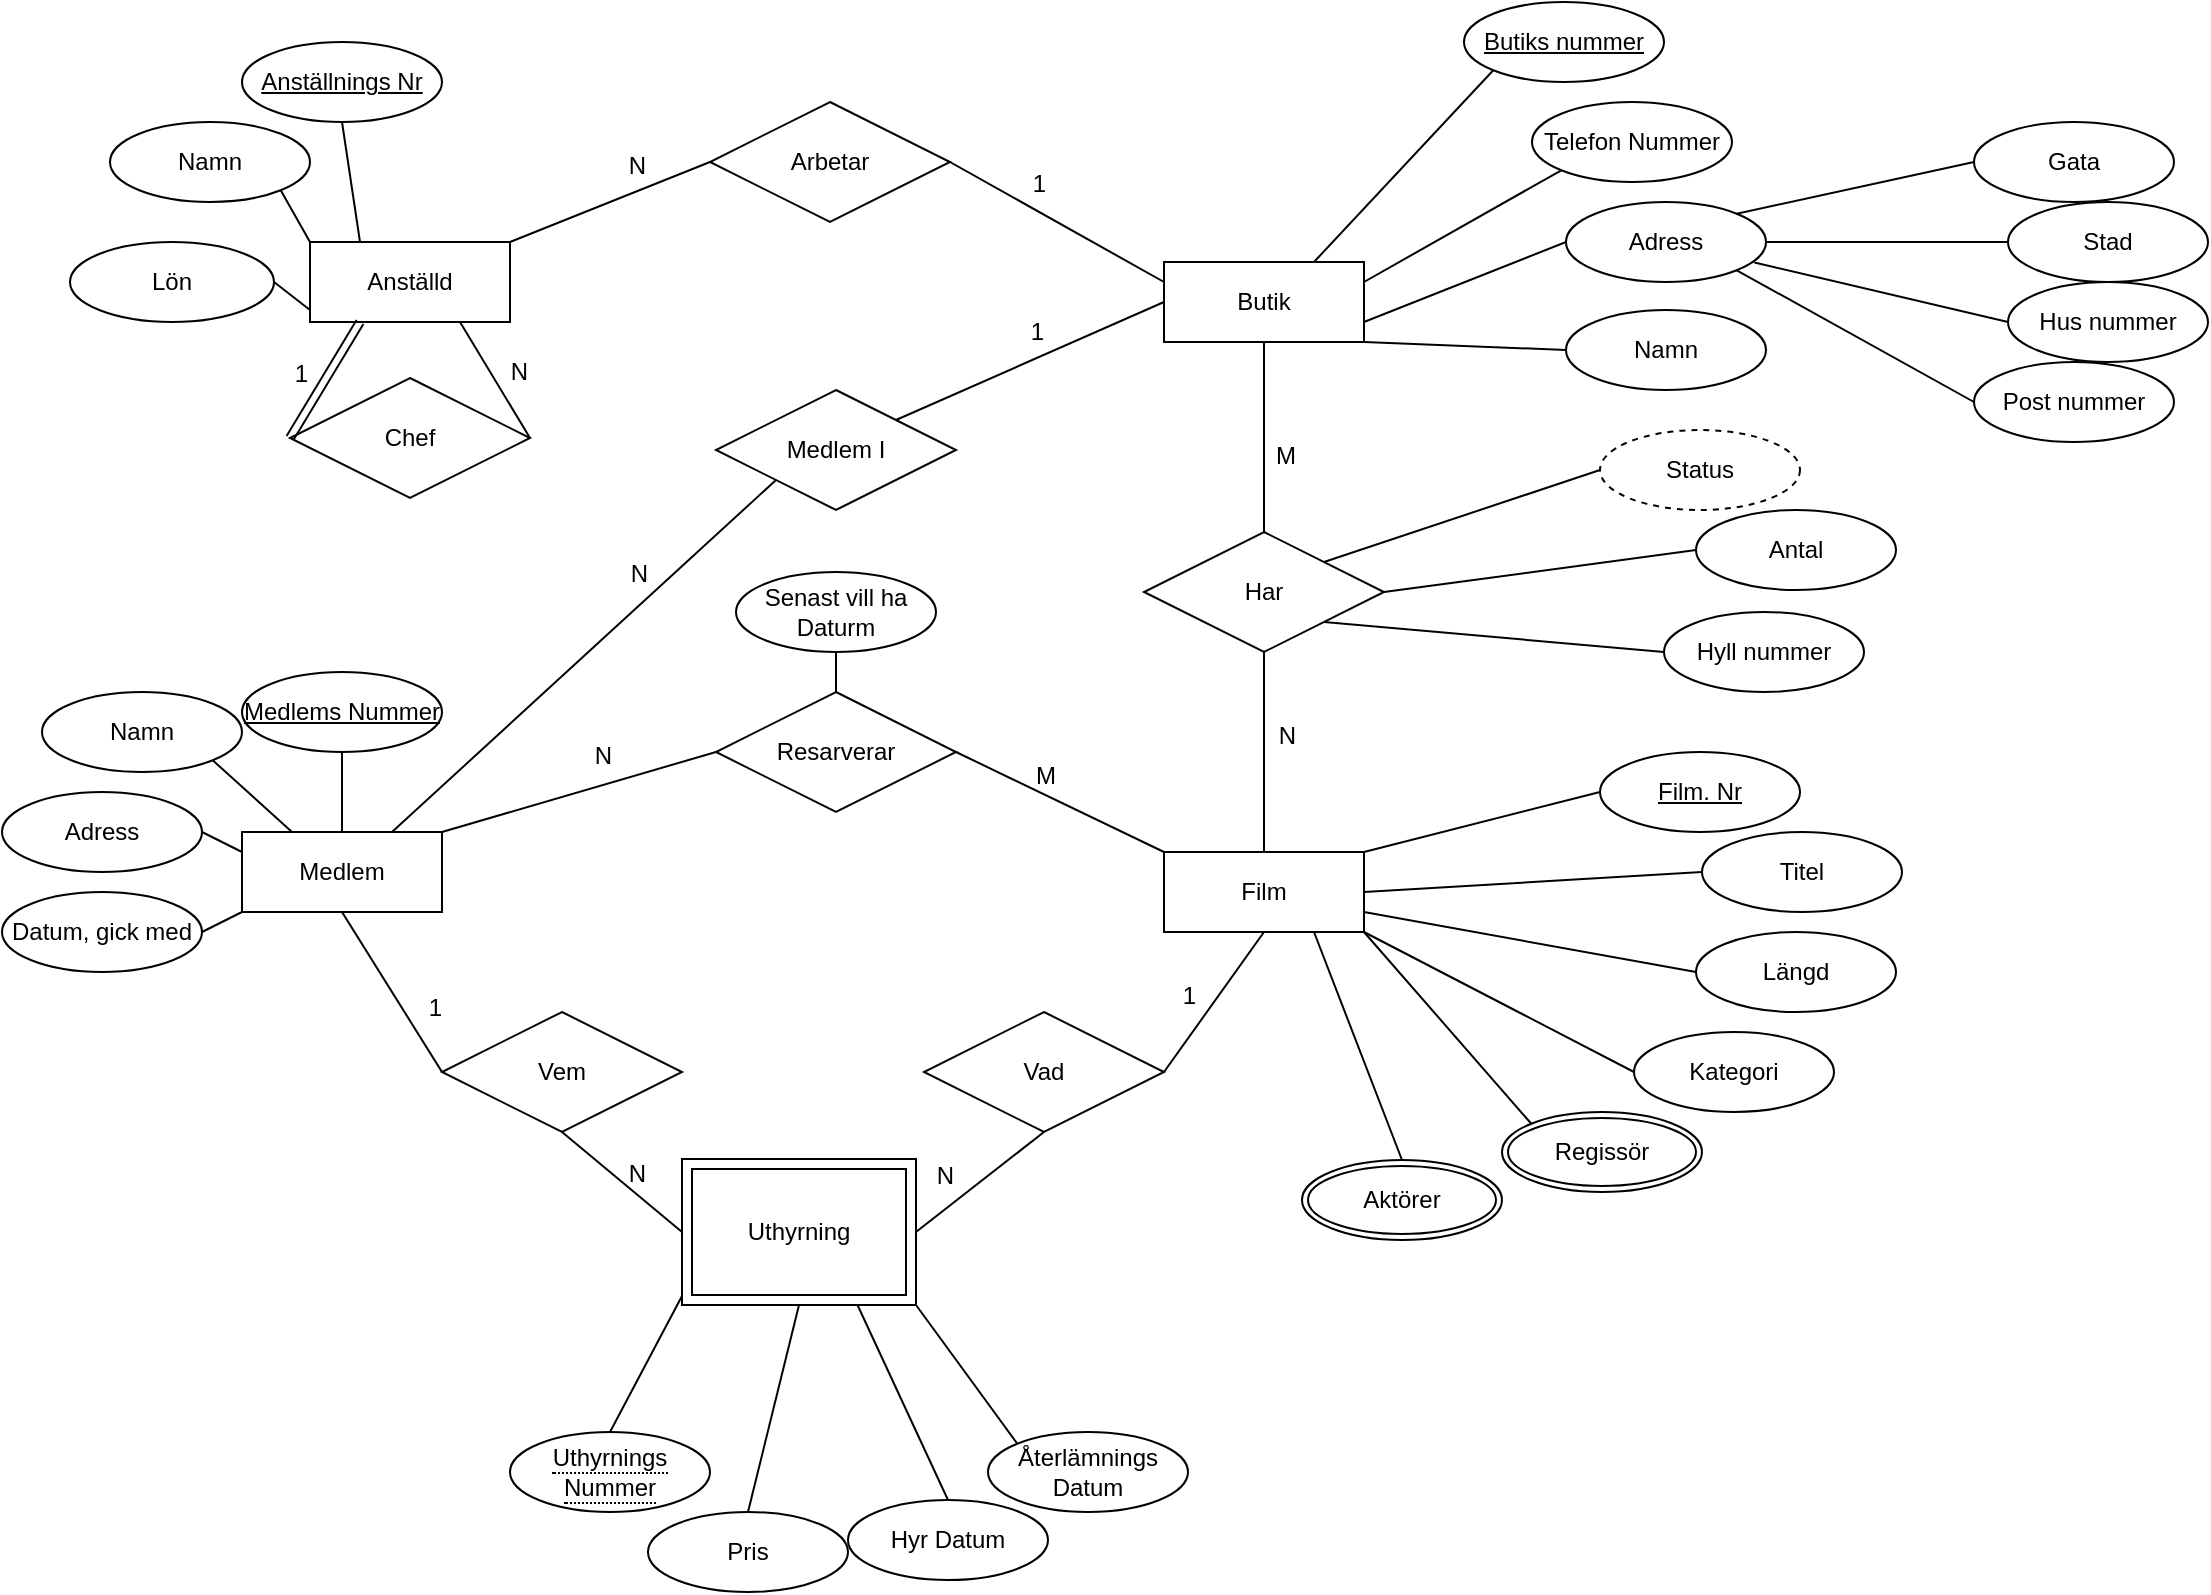 <mxfile>
    <diagram id="vg8-pCQorFsbrzL5642W" name="Page-1">
        <mxGraphModel dx="2460" dy="1201" grid="1" gridSize="17" guides="1" tooltips="1" connect="1" arrows="1" fold="1" page="0" pageScale="1" pageWidth="827" pageHeight="1169" background="none" math="0" shadow="0">
            <root>
                <mxCell id="0"/>
                <mxCell id="1" parent="0"/>
                <mxCell id="2" value="Butik" style="whiteSpace=wrap;html=1;align=center;" parent="1" vertex="1">
                    <mxGeometry x="394" y="95" width="100" height="40" as="geometry"/>
                </mxCell>
                <mxCell id="4" value="Anställd" style="whiteSpace=wrap;html=1;align=center;" parent="1" vertex="1">
                    <mxGeometry x="-33" y="85" width="100" height="40" as="geometry"/>
                </mxCell>
                <mxCell id="5" value="Telefon Nummer" style="ellipse;whiteSpace=wrap;html=1;align=center;" parent="1" vertex="1">
                    <mxGeometry x="578" y="15" width="100" height="40" as="geometry"/>
                </mxCell>
                <mxCell id="7" value="Butiks nummer" style="ellipse;whiteSpace=wrap;html=1;align=center;fontStyle=4;" parent="1" vertex="1">
                    <mxGeometry x="544" y="-35" width="100" height="40" as="geometry"/>
                </mxCell>
                <mxCell id="15" value="" style="endArrow=none;html=1;rounded=0;exitX=1;exitY=0.25;exitDx=0;exitDy=0;entryX=0;entryY=1;entryDx=0;entryDy=0;" parent="1" source="2" target="5" edge="1">
                    <mxGeometry relative="1" as="geometry">
                        <mxPoint x="520" y="75" as="sourcePoint"/>
                        <mxPoint x="650" y="95" as="targetPoint"/>
                    </mxGeometry>
                </mxCell>
                <mxCell id="16" value="" style="endArrow=none;html=1;rounded=0;exitX=0.75;exitY=0;exitDx=0;exitDy=0;entryX=0;entryY=1;entryDx=0;entryDy=0;" parent="1" source="2" target="7" edge="1">
                    <mxGeometry relative="1" as="geometry">
                        <mxPoint x="470" y="65" as="sourcePoint"/>
                        <mxPoint x="740" y="125" as="targetPoint"/>
                    </mxGeometry>
                </mxCell>
                <mxCell id="19" value="Adress&lt;br&gt;" style="ellipse;whiteSpace=wrap;html=1;align=center;" parent="1" vertex="1">
                    <mxGeometry x="595" y="65" width="100" height="40" as="geometry"/>
                </mxCell>
                <mxCell id="20" value="" style="endArrow=none;html=1;rounded=0;exitX=1;exitY=0.75;exitDx=0;exitDy=0;entryX=0;entryY=0.5;entryDx=0;entryDy=0;" parent="1" source="2" target="19" edge="1">
                    <mxGeometry relative="1" as="geometry">
                        <mxPoint x="520" y="95" as="sourcePoint"/>
                        <mxPoint x="630" y="85" as="targetPoint"/>
                    </mxGeometry>
                </mxCell>
                <mxCell id="23" value="Namn" style="ellipse;whiteSpace=wrap;html=1;align=center;" parent="1" vertex="1">
                    <mxGeometry x="595" y="119" width="100" height="40" as="geometry"/>
                </mxCell>
                <mxCell id="24" value="Namn" style="ellipse;whiteSpace=wrap;html=1;align=center;" parent="1" vertex="1">
                    <mxGeometry x="-133" y="25" width="100" height="40" as="geometry"/>
                </mxCell>
                <mxCell id="26" value="Lön" style="ellipse;whiteSpace=wrap;html=1;align=center;" parent="1" vertex="1">
                    <mxGeometry x="-153" y="85" width="102" height="40" as="geometry"/>
                </mxCell>
                <mxCell id="27" value="&lt;u&gt;Anställnings Nr&lt;/u&gt;" style="ellipse;whiteSpace=wrap;html=1;align=center;" parent="1" vertex="1">
                    <mxGeometry x="-67" y="-15" width="100" height="40" as="geometry"/>
                </mxCell>
                <mxCell id="28" value="Medlem&lt;br&gt;" style="whiteSpace=wrap;html=1;align=center;" parent="1" vertex="1">
                    <mxGeometry x="-67" y="380" width="100" height="40" as="geometry"/>
                </mxCell>
                <mxCell id="29" value="Namn" style="ellipse;whiteSpace=wrap;html=1;align=center;" parent="1" vertex="1">
                    <mxGeometry x="-167" y="310" width="100" height="40" as="geometry"/>
                </mxCell>
                <mxCell id="30" value="Adress" style="ellipse;whiteSpace=wrap;html=1;align=center;" parent="1" vertex="1">
                    <mxGeometry x="-187" y="360" width="100" height="40" as="geometry"/>
                </mxCell>
                <mxCell id="31" value="Datum, gick med" style="ellipse;whiteSpace=wrap;html=1;align=center;" parent="1" vertex="1">
                    <mxGeometry x="-187" y="410" width="100" height="40" as="geometry"/>
                </mxCell>
                <mxCell id="32" value="&lt;u&gt;Medlems Nummer&lt;/u&gt;" style="ellipse;whiteSpace=wrap;html=1;align=center;" parent="1" vertex="1">
                    <mxGeometry x="-67" y="300" width="100" height="40" as="geometry"/>
                </mxCell>
                <mxCell id="33" value="Film" style="whiteSpace=wrap;html=1;align=center;" parent="1" vertex="1">
                    <mxGeometry x="394" y="390" width="100" height="40" as="geometry"/>
                </mxCell>
                <mxCell id="34" value="Titel" style="ellipse;whiteSpace=wrap;html=1;align=center;" parent="1" vertex="1">
                    <mxGeometry x="663" y="380" width="100" height="40" as="geometry"/>
                </mxCell>
                <mxCell id="35" value="Längd" style="ellipse;whiteSpace=wrap;html=1;align=center;" parent="1" vertex="1">
                    <mxGeometry x="660" y="430" width="100" height="40" as="geometry"/>
                </mxCell>
                <mxCell id="36" value="&lt;u&gt;Film. Nr&lt;/u&gt;" style="ellipse;whiteSpace=wrap;html=1;align=center;" parent="1" vertex="1">
                    <mxGeometry x="612" y="340" width="100" height="40" as="geometry"/>
                </mxCell>
                <mxCell id="37" value="Kategori" style="ellipse;whiteSpace=wrap;html=1;align=center;" parent="1" vertex="1">
                    <mxGeometry x="629" y="480" width="100" height="40" as="geometry"/>
                </mxCell>
                <mxCell id="44" value="" style="endArrow=none;html=1;rounded=0;exitX=1;exitY=1;exitDx=0;exitDy=0;entryX=0;entryY=0.5;entryDx=0;entryDy=0;" edge="1" parent="1" source="2" target="23">
                    <mxGeometry relative="1" as="geometry">
                        <mxPoint x="374" y="374" as="sourcePoint"/>
                        <mxPoint x="534" y="374" as="targetPoint"/>
                    </mxGeometry>
                </mxCell>
                <mxCell id="45" value="Har" style="shape=rhombus;perimeter=rhombusPerimeter;whiteSpace=wrap;html=1;align=center;" vertex="1" parent="1">
                    <mxGeometry x="384" y="230" width="120" height="60" as="geometry"/>
                </mxCell>
                <mxCell id="46" value="Status" style="ellipse;whiteSpace=wrap;html=1;align=center;dashed=1;" vertex="1" parent="1">
                    <mxGeometry x="612" y="179" width="100" height="40" as="geometry"/>
                </mxCell>
                <mxCell id="47" value="Antal" style="ellipse;whiteSpace=wrap;html=1;align=center;" vertex="1" parent="1">
                    <mxGeometry x="660" y="219" width="100" height="40" as="geometry"/>
                </mxCell>
                <mxCell id="48" value="" style="endArrow=none;html=1;rounded=0;exitX=1;exitY=0.5;exitDx=0;exitDy=0;entryX=0;entryY=0.5;entryDx=0;entryDy=0;" edge="1" parent="1" source="45" target="47">
                    <mxGeometry relative="1" as="geometry">
                        <mxPoint x="374" y="374" as="sourcePoint"/>
                        <mxPoint x="534" y="374" as="targetPoint"/>
                    </mxGeometry>
                </mxCell>
                <mxCell id="49" value="" style="endArrow=none;html=1;rounded=0;exitX=1;exitY=0;exitDx=0;exitDy=0;entryX=0;entryY=0.5;entryDx=0;entryDy=0;" edge="1" parent="1" source="45" target="46">
                    <mxGeometry relative="1" as="geometry">
                        <mxPoint x="374" y="374" as="sourcePoint"/>
                        <mxPoint x="534" y="374" as="targetPoint"/>
                    </mxGeometry>
                </mxCell>
                <mxCell id="50" value="Resarverar" style="shape=rhombus;perimeter=rhombusPerimeter;whiteSpace=wrap;html=1;align=center;" vertex="1" parent="1">
                    <mxGeometry x="170" y="310" width="120" height="60" as="geometry"/>
                </mxCell>
                <mxCell id="51" value="Senast vill ha Daturm" style="ellipse;whiteSpace=wrap;html=1;align=center;" vertex="1" parent="1">
                    <mxGeometry x="180" y="250" width="100" height="40" as="geometry"/>
                </mxCell>
                <mxCell id="52" value="" style="endArrow=none;html=1;rounded=0;exitX=0.5;exitY=0;exitDx=0;exitDy=0;entryX=0.5;entryY=1;entryDx=0;entryDy=0;" edge="1" parent="1" source="50" target="51">
                    <mxGeometry relative="1" as="geometry">
                        <mxPoint x="374" y="374" as="sourcePoint"/>
                        <mxPoint x="534" y="374" as="targetPoint"/>
                    </mxGeometry>
                </mxCell>
                <mxCell id="56" value="" style="endArrow=none;html=1;rounded=0;entryX=0;entryY=0.5;entryDx=0;entryDy=0;exitX=1;exitY=0;exitDx=0;exitDy=0;" edge="1" parent="1" source="28" target="50">
                    <mxGeometry relative="1" as="geometry">
                        <mxPoint x="34" y="374" as="sourcePoint"/>
                        <mxPoint x="170" y="408" as="targetPoint"/>
                    </mxGeometry>
                </mxCell>
                <mxCell id="57" value="N" style="resizable=0;html=1;align=right;verticalAlign=bottom;" connectable="0" vertex="1" parent="56">
                    <mxGeometry x="1" relative="1" as="geometry">
                        <mxPoint x="-51" y="10" as="offset"/>
                    </mxGeometry>
                </mxCell>
                <mxCell id="58" value="" style="endArrow=none;html=1;rounded=0;exitX=1;exitY=0.5;exitDx=0;exitDy=0;entryX=0;entryY=0;entryDx=0;entryDy=0;" edge="1" parent="1" source="50" target="33">
                    <mxGeometry relative="1" as="geometry">
                        <mxPoint x="374" y="374" as="sourcePoint"/>
                        <mxPoint x="340" y="410" as="targetPoint"/>
                    </mxGeometry>
                </mxCell>
                <mxCell id="59" value="M" style="resizable=0;html=1;align=right;verticalAlign=bottom;" connectable="0" vertex="1" parent="58">
                    <mxGeometry x="1" relative="1" as="geometry">
                        <mxPoint x="-54" y="-30" as="offset"/>
                    </mxGeometry>
                </mxCell>
                <mxCell id="60" value="Vad" style="shape=rhombus;perimeter=rhombusPerimeter;whiteSpace=wrap;html=1;align=center;" vertex="1" parent="1">
                    <mxGeometry x="274" y="470" width="120" height="60" as="geometry"/>
                </mxCell>
                <mxCell id="62" value="Vem" style="shape=rhombus;perimeter=rhombusPerimeter;whiteSpace=wrap;html=1;align=center;" vertex="1" parent="1">
                    <mxGeometry x="33" y="470" width="120" height="60" as="geometry"/>
                </mxCell>
                <mxCell id="63" value="Uthyrning" style="shape=ext;margin=3;double=1;whiteSpace=wrap;html=1;align=center;" vertex="1" parent="1">
                    <mxGeometry x="153" y="543.5" width="117" height="73" as="geometry"/>
                </mxCell>
                <mxCell id="64" value="" style="endArrow=none;html=1;rounded=0;exitX=0.5;exitY=0;exitDx=0;exitDy=0;" edge="1" parent="1" source="82">
                    <mxGeometry relative="1" as="geometry">
                        <mxPoint x="-83" y="697" as="sourcePoint"/>
                        <mxPoint x="153" y="612" as="targetPoint"/>
                    </mxGeometry>
                </mxCell>
                <mxCell id="65" value="" style="endArrow=none;html=1;rounded=0;entryX=0.5;entryY=0;entryDx=0;entryDy=0;exitX=0.5;exitY=1;exitDx=0;exitDy=0;" edge="1" parent="1" source="63" target="83">
                    <mxGeometry relative="1" as="geometry">
                        <mxPoint x="-83" y="646" as="sourcePoint"/>
                        <mxPoint x="77" y="646" as="targetPoint"/>
                    </mxGeometry>
                </mxCell>
                <mxCell id="66" value="" style="endArrow=none;html=1;rounded=0;exitX=1;exitY=0.5;exitDx=0;exitDy=0;entryX=0.5;entryY=1;entryDx=0;entryDy=0;" edge="1" parent="1" source="63" target="60">
                    <mxGeometry relative="1" as="geometry">
                        <mxPoint x="204" y="527" as="sourcePoint"/>
                        <mxPoint x="364" y="527" as="targetPoint"/>
                    </mxGeometry>
                </mxCell>
                <mxCell id="67" value="N" style="resizable=0;html=1;align=right;verticalAlign=bottom;" connectable="0" vertex="1" parent="66">
                    <mxGeometry x="1" relative="1" as="geometry">
                        <mxPoint x="-44" y="30" as="offset"/>
                    </mxGeometry>
                </mxCell>
                <mxCell id="71" value="" style="endArrow=none;html=1;rounded=0;exitX=0.5;exitY=1;exitDx=0;exitDy=0;entryX=0;entryY=0.5;entryDx=0;entryDy=0;" edge="1" parent="1" source="62" target="63">
                    <mxGeometry relative="1" as="geometry">
                        <mxPoint x="102" y="527" as="sourcePoint"/>
                        <mxPoint x="211" y="527" as="targetPoint"/>
                    </mxGeometry>
                </mxCell>
                <mxCell id="72" value="N" style="resizable=0;html=1;align=right;verticalAlign=bottom;" connectable="0" vertex="1" parent="71">
                    <mxGeometry x="1" relative="1" as="geometry">
                        <mxPoint x="-17" y="-20" as="offset"/>
                    </mxGeometry>
                </mxCell>
                <mxCell id="73" value="" style="endArrow=none;html=1;rounded=0;entryX=0;entryY=0.5;entryDx=0;entryDy=0;exitX=0.5;exitY=1;exitDx=0;exitDy=0;" edge="1" parent="1" source="28" target="62">
                    <mxGeometry relative="1" as="geometry">
                        <mxPoint x="-34" y="459" as="sourcePoint"/>
                        <mxPoint x="126" y="459" as="targetPoint"/>
                    </mxGeometry>
                </mxCell>
                <mxCell id="74" value="1" style="resizable=0;html=1;align=right;verticalAlign=bottom;" connectable="0" vertex="1" parent="73">
                    <mxGeometry x="1" relative="1" as="geometry">
                        <mxPoint y="-24" as="offset"/>
                    </mxGeometry>
                </mxCell>
                <mxCell id="75" value="" style="endArrow=none;html=1;rounded=0;entryX=0.5;entryY=1;entryDx=0;entryDy=0;exitX=1;exitY=0.5;exitDx=0;exitDy=0;" edge="1" parent="1" source="60" target="33">
                    <mxGeometry relative="1" as="geometry">
                        <mxPoint x="408" y="493" as="sourcePoint"/>
                        <mxPoint x="466" y="459" as="targetPoint"/>
                    </mxGeometry>
                </mxCell>
                <mxCell id="76" value="1" style="resizable=0;html=1;align=right;verticalAlign=bottom;" connectable="0" vertex="1" parent="75">
                    <mxGeometry x="1" relative="1" as="geometry">
                        <mxPoint x="-33" y="40" as="offset"/>
                    </mxGeometry>
                </mxCell>
                <mxCell id="77" value="" style="endArrow=none;html=1;rounded=0;exitX=0.5;exitY=1;exitDx=0;exitDy=0;entryX=0.5;entryY=0;entryDx=0;entryDy=0;" edge="1" parent="1" source="45" target="33">
                    <mxGeometry relative="1" as="geometry">
                        <mxPoint x="391" y="340" as="sourcePoint"/>
                        <mxPoint x="551" y="340" as="targetPoint"/>
                    </mxGeometry>
                </mxCell>
                <mxCell id="78" value="N" style="resizable=0;html=1;align=right;verticalAlign=bottom;" connectable="0" vertex="1" parent="77">
                    <mxGeometry x="1" relative="1" as="geometry">
                        <mxPoint x="16" y="-50" as="offset"/>
                    </mxGeometry>
                </mxCell>
                <mxCell id="79" value="" style="endArrow=none;html=1;rounded=0;exitX=0.5;exitY=1;exitDx=0;exitDy=0;entryX=0.5;entryY=0;entryDx=0;entryDy=0;" edge="1" parent="1" source="2" target="45">
                    <mxGeometry relative="1" as="geometry">
                        <mxPoint x="357" y="187" as="sourcePoint"/>
                        <mxPoint x="444" y="221" as="targetPoint"/>
                    </mxGeometry>
                </mxCell>
                <mxCell id="80" value="M" style="resizable=0;html=1;align=right;verticalAlign=bottom;" connectable="0" vertex="1" parent="79">
                    <mxGeometry x="1" relative="1" as="geometry">
                        <mxPoint x="16" y="-30" as="offset"/>
                    </mxGeometry>
                </mxCell>
                <mxCell id="82" value="&lt;span style=&quot;border-bottom: 1px dotted&quot;&gt;Uthyrnings Nummer&lt;/span&gt;" style="ellipse;whiteSpace=wrap;html=1;align=center;" vertex="1" parent="1">
                    <mxGeometry x="67" y="680" width="100" height="40" as="geometry"/>
                </mxCell>
                <mxCell id="83" value="Pris" style="ellipse;whiteSpace=wrap;html=1;align=center;" vertex="1" parent="1">
                    <mxGeometry x="136" y="720" width="100" height="40" as="geometry"/>
                </mxCell>
                <mxCell id="84" value="Hyr Datum" style="ellipse;whiteSpace=wrap;html=1;align=center;" vertex="1" parent="1">
                    <mxGeometry x="236" y="714" width="100" height="40" as="geometry"/>
                </mxCell>
                <mxCell id="85" value="Återlämnings Datum" style="ellipse;whiteSpace=wrap;html=1;align=center;" vertex="1" parent="1">
                    <mxGeometry x="306" y="680" width="100" height="40" as="geometry"/>
                </mxCell>
                <mxCell id="86" value="" style="endArrow=none;html=1;rounded=0;entryX=0.75;entryY=1;entryDx=0;entryDy=0;exitX=0.5;exitY=0;exitDx=0;exitDy=0;" edge="1" parent="1" source="84" target="63">
                    <mxGeometry relative="1" as="geometry">
                        <mxPoint x="167" y="700" as="sourcePoint"/>
                        <mxPoint x="327" y="700" as="targetPoint"/>
                    </mxGeometry>
                </mxCell>
                <mxCell id="87" value="" style="endArrow=none;html=1;rounded=0;exitX=1;exitY=1;exitDx=0;exitDy=0;entryX=0;entryY=0;entryDx=0;entryDy=0;" edge="1" parent="1" source="63" target="85">
                    <mxGeometry relative="1" as="geometry">
                        <mxPoint x="221" y="663" as="sourcePoint"/>
                        <mxPoint x="381" y="663" as="targetPoint"/>
                    </mxGeometry>
                </mxCell>
                <mxCell id="88" value="" style="endArrow=none;html=1;rounded=0;exitX=1;exitY=0.5;exitDx=0;exitDy=0;entryX=0;entryY=1;entryDx=0;entryDy=0;" edge="1" parent="1" source="31" target="28">
                    <mxGeometry relative="1" as="geometry">
                        <mxPoint x="-255" y="493" as="sourcePoint"/>
                        <mxPoint x="-68" y="408" as="targetPoint"/>
                    </mxGeometry>
                </mxCell>
                <mxCell id="89" value="" style="endArrow=none;html=1;rounded=0;exitX=1;exitY=0.5;exitDx=0;exitDy=0;entryX=0;entryY=0.25;entryDx=0;entryDy=0;" edge="1" parent="1" source="30" target="28">
                    <mxGeometry relative="1" as="geometry">
                        <mxPoint x="-255" y="561" as="sourcePoint"/>
                        <mxPoint x="-95" y="561" as="targetPoint"/>
                    </mxGeometry>
                </mxCell>
                <mxCell id="90" value="" style="endArrow=none;html=1;rounded=0;exitX=0.5;exitY=1;exitDx=0;exitDy=0;" edge="1" parent="1" source="32" target="28">
                    <mxGeometry relative="1" as="geometry">
                        <mxPoint x="-272" y="612" as="sourcePoint"/>
                        <mxPoint x="-17" y="374" as="targetPoint"/>
                    </mxGeometry>
                </mxCell>
                <mxCell id="91" value="" style="endArrow=none;html=1;rounded=0;exitX=1;exitY=1;exitDx=0;exitDy=0;entryX=0.25;entryY=0;entryDx=0;entryDy=0;" edge="1" parent="1" source="29" target="28">
                    <mxGeometry relative="1" as="geometry">
                        <mxPoint x="-204" y="646" as="sourcePoint"/>
                        <mxPoint x="-44" y="646" as="targetPoint"/>
                    </mxGeometry>
                </mxCell>
                <mxCell id="92" value="" style="endArrow=none;html=1;rounded=0;exitX=1;exitY=0;exitDx=0;exitDy=0;entryX=0;entryY=0.5;entryDx=0;entryDy=0;" edge="1" parent="1" source="33" target="36">
                    <mxGeometry relative="1" as="geometry">
                        <mxPoint x="510" y="391" as="sourcePoint"/>
                        <mxPoint x="670" y="391" as="targetPoint"/>
                    </mxGeometry>
                </mxCell>
                <mxCell id="93" value="" style="endArrow=none;html=1;rounded=0;exitX=1;exitY=0.5;exitDx=0;exitDy=0;entryX=0;entryY=0.5;entryDx=0;entryDy=0;" edge="1" parent="1" source="33" target="34">
                    <mxGeometry relative="1" as="geometry">
                        <mxPoint x="833" y="357" as="sourcePoint"/>
                        <mxPoint x="993" y="357" as="targetPoint"/>
                    </mxGeometry>
                </mxCell>
                <mxCell id="94" value="" style="endArrow=none;html=1;rounded=0;exitX=1;exitY=0.75;exitDx=0;exitDy=0;entryX=0;entryY=0.5;entryDx=0;entryDy=0;" edge="1" parent="1" source="33" target="35">
                    <mxGeometry relative="1" as="geometry">
                        <mxPoint x="850" y="459" as="sourcePoint"/>
                        <mxPoint x="1010" y="459" as="targetPoint"/>
                    </mxGeometry>
                </mxCell>
                <mxCell id="95" value="" style="endArrow=none;html=1;rounded=0;exitX=1;exitY=1;exitDx=0;exitDy=0;entryX=0;entryY=0.5;entryDx=0;entryDy=0;" edge="1" parent="1" source="33" target="37">
                    <mxGeometry relative="1" as="geometry">
                        <mxPoint x="833" y="544" as="sourcePoint"/>
                        <mxPoint x="993" y="544" as="targetPoint"/>
                    </mxGeometry>
                </mxCell>
                <mxCell id="96" value="Regissör" style="ellipse;shape=doubleEllipse;margin=3;whiteSpace=wrap;html=1;align=center;" vertex="1" parent="1">
                    <mxGeometry x="563" y="520" width="100" height="40" as="geometry"/>
                </mxCell>
                <mxCell id="97" value="Aktörer" style="ellipse;shape=doubleEllipse;margin=3;whiteSpace=wrap;html=1;align=center;" vertex="1" parent="1">
                    <mxGeometry x="463" y="544" width="100" height="40" as="geometry"/>
                </mxCell>
                <mxCell id="98" value="" style="endArrow=none;html=1;rounded=0;exitX=1;exitY=1;exitDx=0;exitDy=0;entryX=0;entryY=0;entryDx=0;entryDy=0;" edge="1" parent="1" source="33" target="96">
                    <mxGeometry relative="1" as="geometry">
                        <mxPoint x="493" y="476" as="sourcePoint"/>
                        <mxPoint x="653" y="476" as="targetPoint"/>
                    </mxGeometry>
                </mxCell>
                <mxCell id="99" value="" style="endArrow=none;html=1;rounded=0;exitX=0.5;exitY=0;exitDx=0;exitDy=0;entryX=0.75;entryY=1;entryDx=0;entryDy=0;" edge="1" parent="1" source="97" target="33">
                    <mxGeometry relative="1" as="geometry">
                        <mxPoint x="408" y="493" as="sourcePoint"/>
                        <mxPoint x="568" y="493" as="targetPoint"/>
                    </mxGeometry>
                </mxCell>
                <mxCell id="100" value="Arbetar" style="shape=rhombus;perimeter=rhombusPerimeter;whiteSpace=wrap;html=1;align=center;" vertex="1" parent="1">
                    <mxGeometry x="167" y="15" width="120" height="60" as="geometry"/>
                </mxCell>
                <mxCell id="101" value="Medlem I" style="shape=rhombus;perimeter=rhombusPerimeter;whiteSpace=wrap;html=1;align=center;" vertex="1" parent="1">
                    <mxGeometry x="170" y="159" width="120" height="60" as="geometry"/>
                </mxCell>
                <mxCell id="102" value="" style="endArrow=none;html=1;rounded=0;exitX=0.75;exitY=0;exitDx=0;exitDy=0;entryX=0;entryY=1;entryDx=0;entryDy=0;" edge="1" parent="1" source="28" target="101">
                    <mxGeometry relative="1" as="geometry">
                        <mxPoint x="34" y="255" as="sourcePoint"/>
                        <mxPoint x="194" y="255" as="targetPoint"/>
                    </mxGeometry>
                </mxCell>
                <mxCell id="103" value="N" style="resizable=0;html=1;align=right;verticalAlign=bottom;" connectable="0" vertex="1" parent="102">
                    <mxGeometry x="1" relative="1" as="geometry">
                        <mxPoint x="-64" y="56" as="offset"/>
                    </mxGeometry>
                </mxCell>
                <mxCell id="104" value="" style="endArrow=none;html=1;rounded=0;exitX=1;exitY=0;exitDx=0;exitDy=0;entryX=0;entryY=0.5;entryDx=0;entryDy=0;" edge="1" parent="1" source="101" target="2">
                    <mxGeometry relative="1" as="geometry">
                        <mxPoint x="255" y="136" as="sourcePoint"/>
                        <mxPoint x="415" y="136" as="targetPoint"/>
                    </mxGeometry>
                </mxCell>
                <mxCell id="105" value="1" style="resizable=0;html=1;align=right;verticalAlign=bottom;" connectable="0" vertex="1" parent="104">
                    <mxGeometry x="1" relative="1" as="geometry">
                        <mxPoint x="-60" y="24" as="offset"/>
                    </mxGeometry>
                </mxCell>
                <mxCell id="106" value="" style="endArrow=none;html=1;rounded=0;entryX=1;entryY=1;entryDx=0;entryDy=0;exitX=0;exitY=0;exitDx=0;exitDy=0;" edge="1" parent="1" source="4" target="24">
                    <mxGeometry relative="1" as="geometry">
                        <mxPoint x="-51" y="119" as="sourcePoint"/>
                        <mxPoint x="109" y="119" as="targetPoint"/>
                    </mxGeometry>
                </mxCell>
                <mxCell id="107" value="" style="endArrow=none;html=1;rounded=0;entryX=0;entryY=0.5;entryDx=0;entryDy=0;exitX=1;exitY=0.5;exitDx=0;exitDy=0;" edge="1" parent="1" source="26" target="4">
                    <mxGeometry relative="1" as="geometry">
                        <mxPoint x="-306" y="255" as="sourcePoint"/>
                        <mxPoint x="-146" y="255" as="targetPoint"/>
                        <Array as="points">
                            <mxPoint x="-33" y="119"/>
                        </Array>
                    </mxGeometry>
                </mxCell>
                <mxCell id="108" value="" style="endArrow=none;html=1;rounded=0;exitX=0.5;exitY=1;exitDx=0;exitDy=0;entryX=0.25;entryY=0;entryDx=0;entryDy=0;" edge="1" parent="1" source="27" target="4">
                    <mxGeometry relative="1" as="geometry">
                        <mxPoint x="-34" y="51" as="sourcePoint"/>
                        <mxPoint x="126" y="51" as="targetPoint"/>
                    </mxGeometry>
                </mxCell>
                <mxCell id="110" value="" style="endArrow=none;html=1;rounded=0;exitX=1;exitY=0;exitDx=0;exitDy=0;entryX=0;entryY=0.5;entryDx=0;entryDy=0;" edge="1" parent="1" source="4" target="100">
                    <mxGeometry relative="1" as="geometry">
                        <mxPoint x="68" y="102" as="sourcePoint"/>
                        <mxPoint x="228" y="102" as="targetPoint"/>
                    </mxGeometry>
                </mxCell>
                <mxCell id="111" value="N" style="resizable=0;html=1;align=right;verticalAlign=bottom;" connectable="0" vertex="1" parent="110">
                    <mxGeometry x="1" relative="1" as="geometry">
                        <mxPoint x="-31" y="10" as="offset"/>
                    </mxGeometry>
                </mxCell>
                <mxCell id="112" value="" style="endArrow=none;html=1;rounded=0;exitX=1;exitY=0.5;exitDx=0;exitDy=0;entryX=0;entryY=0.25;entryDx=0;entryDy=0;" edge="1" parent="1" source="100" target="2">
                    <mxGeometry relative="1" as="geometry">
                        <mxPoint x="323" y="68" as="sourcePoint"/>
                        <mxPoint x="483" y="68" as="targetPoint"/>
                    </mxGeometry>
                </mxCell>
                <mxCell id="113" value="1" style="resizable=0;html=1;align=right;verticalAlign=bottom;" connectable="0" vertex="1" parent="112">
                    <mxGeometry x="1" relative="1" as="geometry">
                        <mxPoint x="-58" y="-40" as="offset"/>
                    </mxGeometry>
                </mxCell>
                <mxCell id="114" value="Chef" style="shape=rhombus;perimeter=rhombusPerimeter;whiteSpace=wrap;html=1;align=center;" vertex="1" parent="1">
                    <mxGeometry x="-43" y="153" width="120" height="60" as="geometry"/>
                </mxCell>
                <mxCell id="115" value="" style="shape=link;html=1;rounded=0;entryX=0.25;entryY=1;entryDx=0;entryDy=0;exitX=0;exitY=0.5;exitDx=0;exitDy=0;" edge="1" parent="1" source="114" target="4">
                    <mxGeometry relative="1" as="geometry">
                        <mxPoint x="-51" y="187" as="sourcePoint"/>
                        <mxPoint x="-34" y="119" as="targetPoint"/>
                    </mxGeometry>
                </mxCell>
                <mxCell id="116" value="1" style="resizable=0;html=1;align=right;verticalAlign=bottom;" connectable="0" vertex="1" parent="115">
                    <mxGeometry x="1" relative="1" as="geometry">
                        <mxPoint x="-25" y="34" as="offset"/>
                    </mxGeometry>
                </mxCell>
                <mxCell id="117" value="" style="endArrow=none;html=1;rounded=0;exitX=0.75;exitY=1;exitDx=0;exitDy=0;entryX=1;entryY=0.5;entryDx=0;entryDy=0;" edge="1" parent="1" source="4" target="114">
                    <mxGeometry relative="1" as="geometry">
                        <mxPoint x="51" y="153" as="sourcePoint"/>
                        <mxPoint x="211" y="153" as="targetPoint"/>
                    </mxGeometry>
                </mxCell>
                <mxCell id="118" value="N" style="resizable=0;html=1;align=right;verticalAlign=bottom;" connectable="0" vertex="1" parent="117">
                    <mxGeometry x="1" relative="1" as="geometry">
                        <mxPoint y="-24" as="offset"/>
                    </mxGeometry>
                </mxCell>
                <mxCell id="119" value="Gata" style="ellipse;whiteSpace=wrap;html=1;align=center;" vertex="1" parent="1">
                    <mxGeometry x="799" y="25" width="100" height="40" as="geometry"/>
                </mxCell>
                <mxCell id="120" value="Stad" style="ellipse;whiteSpace=wrap;html=1;align=center;" vertex="1" parent="1">
                    <mxGeometry x="816" y="65" width="100" height="40" as="geometry"/>
                </mxCell>
                <mxCell id="121" value="Hus nummer" style="ellipse;whiteSpace=wrap;html=1;align=center;" vertex="1" parent="1">
                    <mxGeometry x="816" y="105" width="100" height="40" as="geometry"/>
                </mxCell>
                <mxCell id="122" value="Post nummer" style="ellipse;whiteSpace=wrap;html=1;align=center;" vertex="1" parent="1">
                    <mxGeometry x="799" y="145" width="100" height="40" as="geometry"/>
                </mxCell>
                <mxCell id="123" value="" style="endArrow=none;html=1;rounded=0;exitX=0.942;exitY=0.756;exitDx=0;exitDy=0;exitPerimeter=0;entryX=0;entryY=0.5;entryDx=0;entryDy=0;" edge="1" parent="1" source="19" target="121">
                    <mxGeometry relative="1" as="geometry">
                        <mxPoint x="731" y="187" as="sourcePoint"/>
                        <mxPoint x="891" y="187" as="targetPoint"/>
                    </mxGeometry>
                </mxCell>
                <mxCell id="124" value="" style="endArrow=none;html=1;rounded=0;exitX=1;exitY=0.5;exitDx=0;exitDy=0;entryX=0;entryY=0.5;entryDx=0;entryDy=0;" edge="1" parent="1" source="19" target="120">
                    <mxGeometry relative="1" as="geometry">
                        <mxPoint x="731" y="204" as="sourcePoint"/>
                        <mxPoint x="891" y="204" as="targetPoint"/>
                    </mxGeometry>
                </mxCell>
                <mxCell id="125" value="" style="endArrow=none;html=1;rounded=0;exitX=1;exitY=0;exitDx=0;exitDy=0;entryX=0;entryY=0.5;entryDx=0;entryDy=0;" edge="1" parent="1" source="19" target="119">
                    <mxGeometry relative="1" as="geometry">
                        <mxPoint x="731" y="221" as="sourcePoint"/>
                        <mxPoint x="891" y="221" as="targetPoint"/>
                    </mxGeometry>
                </mxCell>
                <mxCell id="126" value="" style="endArrow=none;html=1;rounded=0;exitX=1;exitY=1;exitDx=0;exitDy=0;entryX=0;entryY=0.5;entryDx=0;entryDy=0;" edge="1" parent="1" source="19" target="122">
                    <mxGeometry relative="1" as="geometry">
                        <mxPoint x="731" y="238" as="sourcePoint"/>
                        <mxPoint x="891" y="238" as="targetPoint"/>
                    </mxGeometry>
                </mxCell>
                <mxCell id="135" value="Hyll nummer" style="ellipse;whiteSpace=wrap;html=1;align=center;" vertex="1" parent="1">
                    <mxGeometry x="644" y="270" width="100" height="40" as="geometry"/>
                </mxCell>
                <mxCell id="136" value="" style="endArrow=none;html=1;rounded=0;exitX=1;exitY=1;exitDx=0;exitDy=0;entryX=0;entryY=0.5;entryDx=0;entryDy=0;" edge="1" parent="1" source="45" target="135">
                    <mxGeometry relative="1" as="geometry">
                        <mxPoint x="510" y="272" as="sourcePoint"/>
                        <mxPoint x="670" y="272" as="targetPoint"/>
                    </mxGeometry>
                </mxCell>
            </root>
        </mxGraphModel>
    </diagram>
</mxfile>